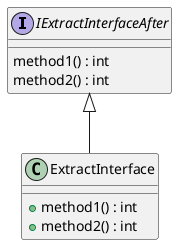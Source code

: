 @startuml
interface IExtractInterfaceAfter {
    method1() : int
    method2() : int
}
class ExtractInterface {
    + method1() : int
    + method2() : int
}
IExtractInterfaceAfter <|-- ExtractInterface
@enduml
